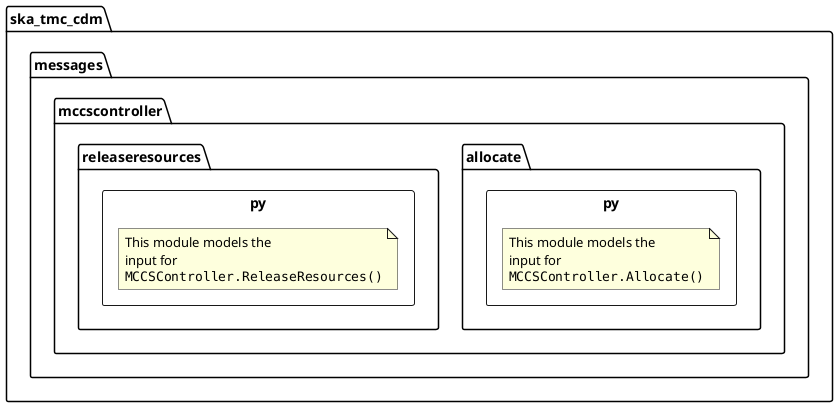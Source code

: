 @startuml
hide empty members

package ska_tmc_cdm.messages.mccscontroller {
	package allocate.py <<Rectangle>> {
		note as N1
			This module models the
			input for
			""MCCSController.Allocate()""
		end note
	}

	package releaseresources.py <<Rectangle>> {
		note as N2
			This module models the
			input for
			""MCCSController.ReleaseResources()""
		end note
	}
}

@enduml